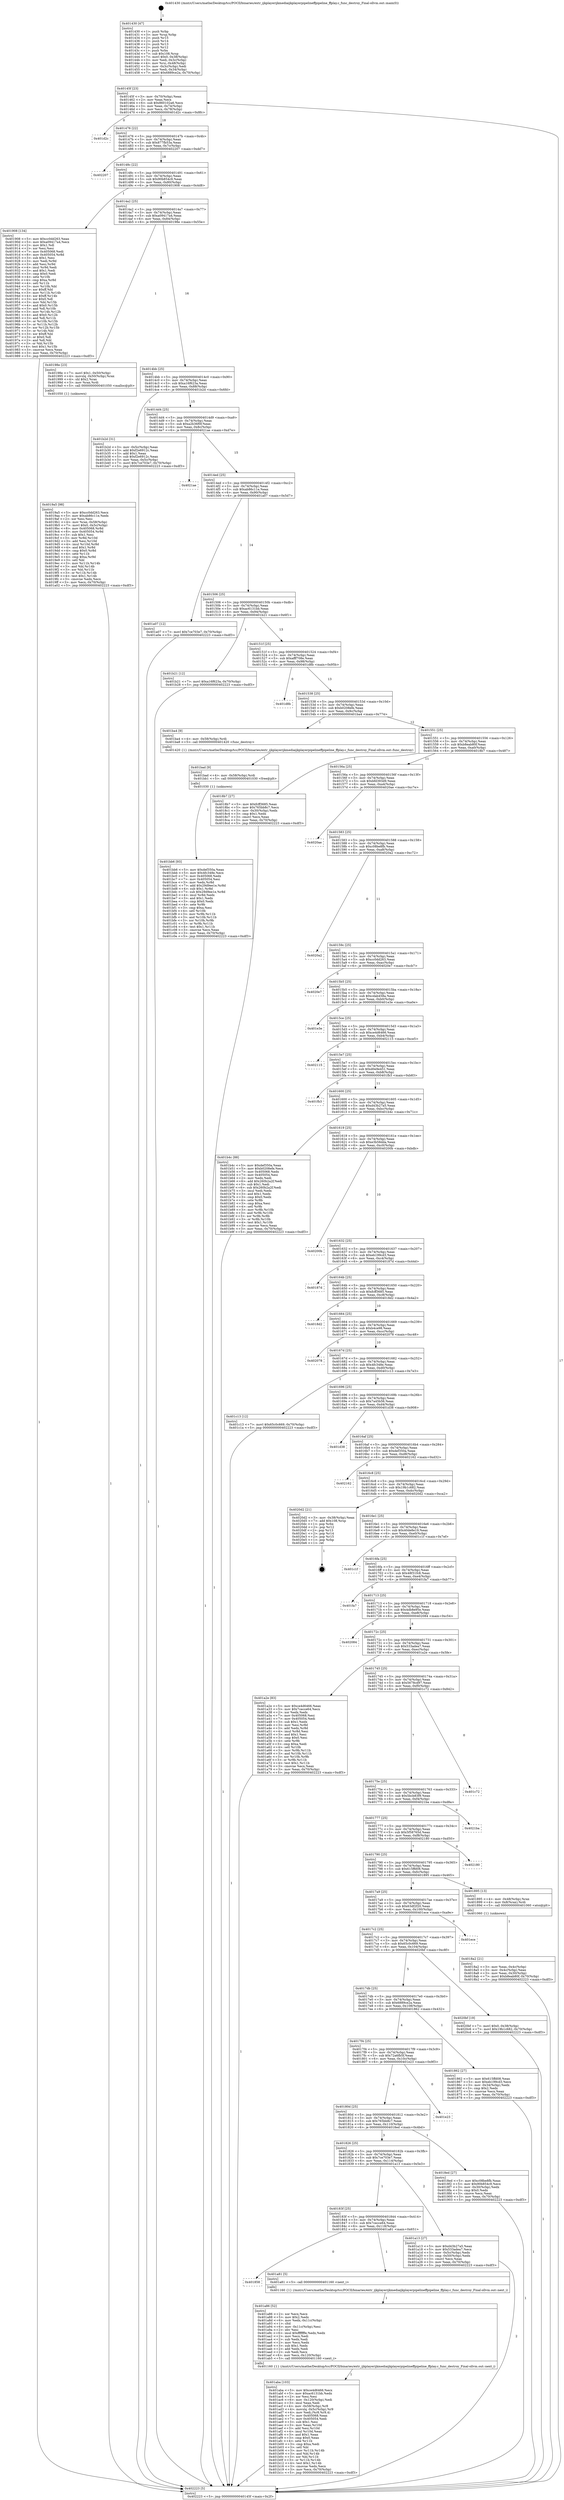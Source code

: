 digraph "0x401430" {
  label = "0x401430 (/mnt/c/Users/mathe/Desktop/tcc/POCII/binaries/extr_ijkplayerijkmediaijkplayerpipelineffpipeline_ffplay.c_func_destroy_Final-ollvm.out::main(0))"
  labelloc = "t"
  node[shape=record]

  Entry [label="",width=0.3,height=0.3,shape=circle,fillcolor=black,style=filled]
  "0x40145f" [label="{
     0x40145f [23]\l
     | [instrs]\l
     &nbsp;&nbsp;0x40145f \<+3\>: mov -0x70(%rbp),%eax\l
     &nbsp;&nbsp;0x401462 \<+2\>: mov %eax,%ecx\l
     &nbsp;&nbsp;0x401464 \<+6\>: sub $0x860102a6,%ecx\l
     &nbsp;&nbsp;0x40146a \<+3\>: mov %eax,-0x74(%rbp)\l
     &nbsp;&nbsp;0x40146d \<+3\>: mov %ecx,-0x78(%rbp)\l
     &nbsp;&nbsp;0x401470 \<+6\>: je 0000000000401d2c \<main+0x8fc\>\l
  }"]
  "0x401d2c" [label="{
     0x401d2c\l
  }", style=dashed]
  "0x401476" [label="{
     0x401476 [22]\l
     | [instrs]\l
     &nbsp;&nbsp;0x401476 \<+5\>: jmp 000000000040147b \<main+0x4b\>\l
     &nbsp;&nbsp;0x40147b \<+3\>: mov -0x74(%rbp),%eax\l
     &nbsp;&nbsp;0x40147e \<+5\>: sub $0x877fb53a,%eax\l
     &nbsp;&nbsp;0x401483 \<+3\>: mov %eax,-0x7c(%rbp)\l
     &nbsp;&nbsp;0x401486 \<+6\>: je 0000000000402207 \<main+0xdd7\>\l
  }"]
  Exit [label="",width=0.3,height=0.3,shape=circle,fillcolor=black,style=filled,peripheries=2]
  "0x402207" [label="{
     0x402207\l
  }", style=dashed]
  "0x40148c" [label="{
     0x40148c [22]\l
     | [instrs]\l
     &nbsp;&nbsp;0x40148c \<+5\>: jmp 0000000000401491 \<main+0x61\>\l
     &nbsp;&nbsp;0x401491 \<+3\>: mov -0x74(%rbp),%eax\l
     &nbsp;&nbsp;0x401494 \<+5\>: sub $0x90b854c9,%eax\l
     &nbsp;&nbsp;0x401499 \<+3\>: mov %eax,-0x80(%rbp)\l
     &nbsp;&nbsp;0x40149c \<+6\>: je 0000000000401908 \<main+0x4d8\>\l
  }"]
  "0x401bb6" [label="{
     0x401bb6 [93]\l
     | [instrs]\l
     &nbsp;&nbsp;0x401bb6 \<+5\>: mov $0xdef350a,%eax\l
     &nbsp;&nbsp;0x401bbb \<+5\>: mov $0x4fc348e,%ecx\l
     &nbsp;&nbsp;0x401bc0 \<+7\>: mov 0x405068,%edx\l
     &nbsp;&nbsp;0x401bc7 \<+7\>: mov 0x405054,%esi\l
     &nbsp;&nbsp;0x401bce \<+3\>: mov %edx,%r8d\l
     &nbsp;&nbsp;0x401bd1 \<+7\>: add $0x29d9ee1e,%r8d\l
     &nbsp;&nbsp;0x401bd8 \<+4\>: sub $0x1,%r8d\l
     &nbsp;&nbsp;0x401bdc \<+7\>: sub $0x29d9ee1e,%r8d\l
     &nbsp;&nbsp;0x401be3 \<+4\>: imul %r8d,%edx\l
     &nbsp;&nbsp;0x401be7 \<+3\>: and $0x1,%edx\l
     &nbsp;&nbsp;0x401bea \<+3\>: cmp $0x0,%edx\l
     &nbsp;&nbsp;0x401bed \<+4\>: sete %r9b\l
     &nbsp;&nbsp;0x401bf1 \<+3\>: cmp $0xa,%esi\l
     &nbsp;&nbsp;0x401bf4 \<+4\>: setl %r10b\l
     &nbsp;&nbsp;0x401bf8 \<+3\>: mov %r9b,%r11b\l
     &nbsp;&nbsp;0x401bfb \<+3\>: and %r10b,%r11b\l
     &nbsp;&nbsp;0x401bfe \<+3\>: xor %r10b,%r9b\l
     &nbsp;&nbsp;0x401c01 \<+3\>: or %r9b,%r11b\l
     &nbsp;&nbsp;0x401c04 \<+4\>: test $0x1,%r11b\l
     &nbsp;&nbsp;0x401c08 \<+3\>: cmovne %ecx,%eax\l
     &nbsp;&nbsp;0x401c0b \<+3\>: mov %eax,-0x70(%rbp)\l
     &nbsp;&nbsp;0x401c0e \<+5\>: jmp 0000000000402223 \<main+0xdf3\>\l
  }"]
  "0x401908" [label="{
     0x401908 [134]\l
     | [instrs]\l
     &nbsp;&nbsp;0x401908 \<+5\>: mov $0xcc0dd263,%eax\l
     &nbsp;&nbsp;0x40190d \<+5\>: mov $0xa09417a4,%ecx\l
     &nbsp;&nbsp;0x401912 \<+2\>: mov $0x1,%dl\l
     &nbsp;&nbsp;0x401914 \<+2\>: xor %esi,%esi\l
     &nbsp;&nbsp;0x401916 \<+7\>: mov 0x405068,%edi\l
     &nbsp;&nbsp;0x40191d \<+8\>: mov 0x405054,%r8d\l
     &nbsp;&nbsp;0x401925 \<+3\>: sub $0x1,%esi\l
     &nbsp;&nbsp;0x401928 \<+3\>: mov %edi,%r9d\l
     &nbsp;&nbsp;0x40192b \<+3\>: add %esi,%r9d\l
     &nbsp;&nbsp;0x40192e \<+4\>: imul %r9d,%edi\l
     &nbsp;&nbsp;0x401932 \<+3\>: and $0x1,%edi\l
     &nbsp;&nbsp;0x401935 \<+3\>: cmp $0x0,%edi\l
     &nbsp;&nbsp;0x401938 \<+4\>: sete %r10b\l
     &nbsp;&nbsp;0x40193c \<+4\>: cmp $0xa,%r8d\l
     &nbsp;&nbsp;0x401940 \<+4\>: setl %r11b\l
     &nbsp;&nbsp;0x401944 \<+3\>: mov %r10b,%bl\l
     &nbsp;&nbsp;0x401947 \<+3\>: xor $0xff,%bl\l
     &nbsp;&nbsp;0x40194a \<+3\>: mov %r11b,%r14b\l
     &nbsp;&nbsp;0x40194d \<+4\>: xor $0xff,%r14b\l
     &nbsp;&nbsp;0x401951 \<+3\>: xor $0x0,%dl\l
     &nbsp;&nbsp;0x401954 \<+3\>: mov %bl,%r15b\l
     &nbsp;&nbsp;0x401957 \<+4\>: and $0x0,%r15b\l
     &nbsp;&nbsp;0x40195b \<+3\>: and %dl,%r10b\l
     &nbsp;&nbsp;0x40195e \<+3\>: mov %r14b,%r12b\l
     &nbsp;&nbsp;0x401961 \<+4\>: and $0x0,%r12b\l
     &nbsp;&nbsp;0x401965 \<+3\>: and %dl,%r11b\l
     &nbsp;&nbsp;0x401968 \<+3\>: or %r10b,%r15b\l
     &nbsp;&nbsp;0x40196b \<+3\>: or %r11b,%r12b\l
     &nbsp;&nbsp;0x40196e \<+3\>: xor %r12b,%r15b\l
     &nbsp;&nbsp;0x401971 \<+3\>: or %r14b,%bl\l
     &nbsp;&nbsp;0x401974 \<+3\>: xor $0xff,%bl\l
     &nbsp;&nbsp;0x401977 \<+3\>: or $0x0,%dl\l
     &nbsp;&nbsp;0x40197a \<+2\>: and %dl,%bl\l
     &nbsp;&nbsp;0x40197c \<+3\>: or %bl,%r15b\l
     &nbsp;&nbsp;0x40197f \<+4\>: test $0x1,%r15b\l
     &nbsp;&nbsp;0x401983 \<+3\>: cmovne %ecx,%eax\l
     &nbsp;&nbsp;0x401986 \<+3\>: mov %eax,-0x70(%rbp)\l
     &nbsp;&nbsp;0x401989 \<+5\>: jmp 0000000000402223 \<main+0xdf3\>\l
  }"]
  "0x4014a2" [label="{
     0x4014a2 [25]\l
     | [instrs]\l
     &nbsp;&nbsp;0x4014a2 \<+5\>: jmp 00000000004014a7 \<main+0x77\>\l
     &nbsp;&nbsp;0x4014a7 \<+3\>: mov -0x74(%rbp),%eax\l
     &nbsp;&nbsp;0x4014aa \<+5\>: sub $0xa09417a4,%eax\l
     &nbsp;&nbsp;0x4014af \<+6\>: mov %eax,-0x84(%rbp)\l
     &nbsp;&nbsp;0x4014b5 \<+6\>: je 000000000040198e \<main+0x55e\>\l
  }"]
  "0x401bad" [label="{
     0x401bad [9]\l
     | [instrs]\l
     &nbsp;&nbsp;0x401bad \<+4\>: mov -0x58(%rbp),%rdi\l
     &nbsp;&nbsp;0x401bb1 \<+5\>: call 0000000000401030 \<free@plt\>\l
     | [calls]\l
     &nbsp;&nbsp;0x401030 \{1\} (unknown)\l
  }"]
  "0x40198e" [label="{
     0x40198e [23]\l
     | [instrs]\l
     &nbsp;&nbsp;0x40198e \<+7\>: movl $0x1,-0x50(%rbp)\l
     &nbsp;&nbsp;0x401995 \<+4\>: movslq -0x50(%rbp),%rax\l
     &nbsp;&nbsp;0x401999 \<+4\>: shl $0x2,%rax\l
     &nbsp;&nbsp;0x40199d \<+3\>: mov %rax,%rdi\l
     &nbsp;&nbsp;0x4019a0 \<+5\>: call 0000000000401050 \<malloc@plt\>\l
     | [calls]\l
     &nbsp;&nbsp;0x401050 \{1\} (unknown)\l
  }"]
  "0x4014bb" [label="{
     0x4014bb [25]\l
     | [instrs]\l
     &nbsp;&nbsp;0x4014bb \<+5\>: jmp 00000000004014c0 \<main+0x90\>\l
     &nbsp;&nbsp;0x4014c0 \<+3\>: mov -0x74(%rbp),%eax\l
     &nbsp;&nbsp;0x4014c3 \<+5\>: sub $0xa16f623a,%eax\l
     &nbsp;&nbsp;0x4014c8 \<+6\>: mov %eax,-0x88(%rbp)\l
     &nbsp;&nbsp;0x4014ce \<+6\>: je 0000000000401b2d \<main+0x6fd\>\l
  }"]
  "0x401aba" [label="{
     0x401aba [103]\l
     | [instrs]\l
     &nbsp;&nbsp;0x401aba \<+5\>: mov $0xce4d6466,%ecx\l
     &nbsp;&nbsp;0x401abf \<+5\>: mov $0xac6131bb,%edx\l
     &nbsp;&nbsp;0x401ac4 \<+2\>: xor %esi,%esi\l
     &nbsp;&nbsp;0x401ac6 \<+6\>: mov -0x120(%rbp),%edi\l
     &nbsp;&nbsp;0x401acc \<+3\>: imul %eax,%edi\l
     &nbsp;&nbsp;0x401acf \<+4\>: mov -0x58(%rbp),%r8\l
     &nbsp;&nbsp;0x401ad3 \<+4\>: movslq -0x5c(%rbp),%r9\l
     &nbsp;&nbsp;0x401ad7 \<+4\>: mov %edi,(%r8,%r9,4)\l
     &nbsp;&nbsp;0x401adb \<+7\>: mov 0x405068,%eax\l
     &nbsp;&nbsp;0x401ae2 \<+7\>: mov 0x405054,%edi\l
     &nbsp;&nbsp;0x401ae9 \<+3\>: sub $0x1,%esi\l
     &nbsp;&nbsp;0x401aec \<+3\>: mov %eax,%r10d\l
     &nbsp;&nbsp;0x401aef \<+3\>: add %esi,%r10d\l
     &nbsp;&nbsp;0x401af2 \<+4\>: imul %r10d,%eax\l
     &nbsp;&nbsp;0x401af6 \<+3\>: and $0x1,%eax\l
     &nbsp;&nbsp;0x401af9 \<+3\>: cmp $0x0,%eax\l
     &nbsp;&nbsp;0x401afc \<+4\>: sete %r11b\l
     &nbsp;&nbsp;0x401b00 \<+3\>: cmp $0xa,%edi\l
     &nbsp;&nbsp;0x401b03 \<+3\>: setl %bl\l
     &nbsp;&nbsp;0x401b06 \<+3\>: mov %r11b,%r14b\l
     &nbsp;&nbsp;0x401b09 \<+3\>: and %bl,%r14b\l
     &nbsp;&nbsp;0x401b0c \<+3\>: xor %bl,%r11b\l
     &nbsp;&nbsp;0x401b0f \<+3\>: or %r11b,%r14b\l
     &nbsp;&nbsp;0x401b12 \<+4\>: test $0x1,%r14b\l
     &nbsp;&nbsp;0x401b16 \<+3\>: cmovne %edx,%ecx\l
     &nbsp;&nbsp;0x401b19 \<+3\>: mov %ecx,-0x70(%rbp)\l
     &nbsp;&nbsp;0x401b1c \<+5\>: jmp 0000000000402223 \<main+0xdf3\>\l
  }"]
  "0x401b2d" [label="{
     0x401b2d [31]\l
     | [instrs]\l
     &nbsp;&nbsp;0x401b2d \<+3\>: mov -0x5c(%rbp),%eax\l
     &nbsp;&nbsp;0x401b30 \<+5\>: add $0xf2e6912c,%eax\l
     &nbsp;&nbsp;0x401b35 \<+3\>: add $0x1,%eax\l
     &nbsp;&nbsp;0x401b38 \<+5\>: sub $0xf2e6912c,%eax\l
     &nbsp;&nbsp;0x401b3d \<+3\>: mov %eax,-0x5c(%rbp)\l
     &nbsp;&nbsp;0x401b40 \<+7\>: movl $0x7ce703e7,-0x70(%rbp)\l
     &nbsp;&nbsp;0x401b47 \<+5\>: jmp 0000000000402223 \<main+0xdf3\>\l
  }"]
  "0x4014d4" [label="{
     0x4014d4 [25]\l
     | [instrs]\l
     &nbsp;&nbsp;0x4014d4 \<+5\>: jmp 00000000004014d9 \<main+0xa9\>\l
     &nbsp;&nbsp;0x4014d9 \<+3\>: mov -0x74(%rbp),%eax\l
     &nbsp;&nbsp;0x4014dc \<+5\>: sub $0xa2b36f0f,%eax\l
     &nbsp;&nbsp;0x4014e1 \<+6\>: mov %eax,-0x8c(%rbp)\l
     &nbsp;&nbsp;0x4014e7 \<+6\>: je 00000000004021ae \<main+0xd7e\>\l
  }"]
  "0x401a86" [label="{
     0x401a86 [52]\l
     | [instrs]\l
     &nbsp;&nbsp;0x401a86 \<+2\>: xor %ecx,%ecx\l
     &nbsp;&nbsp;0x401a88 \<+5\>: mov $0x2,%edx\l
     &nbsp;&nbsp;0x401a8d \<+6\>: mov %edx,-0x11c(%rbp)\l
     &nbsp;&nbsp;0x401a93 \<+1\>: cltd\l
     &nbsp;&nbsp;0x401a94 \<+6\>: mov -0x11c(%rbp),%esi\l
     &nbsp;&nbsp;0x401a9a \<+2\>: idiv %esi\l
     &nbsp;&nbsp;0x401a9c \<+6\>: imul $0xfffffffe,%edx,%edx\l
     &nbsp;&nbsp;0x401aa2 \<+2\>: mov %ecx,%edi\l
     &nbsp;&nbsp;0x401aa4 \<+2\>: sub %edx,%edi\l
     &nbsp;&nbsp;0x401aa6 \<+2\>: mov %ecx,%edx\l
     &nbsp;&nbsp;0x401aa8 \<+3\>: sub $0x1,%edx\l
     &nbsp;&nbsp;0x401aab \<+2\>: add %edx,%edi\l
     &nbsp;&nbsp;0x401aad \<+2\>: sub %edi,%ecx\l
     &nbsp;&nbsp;0x401aaf \<+6\>: mov %ecx,-0x120(%rbp)\l
     &nbsp;&nbsp;0x401ab5 \<+5\>: call 0000000000401160 \<next_i\>\l
     | [calls]\l
     &nbsp;&nbsp;0x401160 \{1\} (/mnt/c/Users/mathe/Desktop/tcc/POCII/binaries/extr_ijkplayerijkmediaijkplayerpipelineffpipeline_ffplay.c_func_destroy_Final-ollvm.out::next_i)\l
  }"]
  "0x4021ae" [label="{
     0x4021ae\l
  }", style=dashed]
  "0x4014ed" [label="{
     0x4014ed [25]\l
     | [instrs]\l
     &nbsp;&nbsp;0x4014ed \<+5\>: jmp 00000000004014f2 \<main+0xc2\>\l
     &nbsp;&nbsp;0x4014f2 \<+3\>: mov -0x74(%rbp),%eax\l
     &nbsp;&nbsp;0x4014f5 \<+5\>: sub $0xab86c11e,%eax\l
     &nbsp;&nbsp;0x4014fa \<+6\>: mov %eax,-0x90(%rbp)\l
     &nbsp;&nbsp;0x401500 \<+6\>: je 0000000000401a07 \<main+0x5d7\>\l
  }"]
  "0x401858" [label="{
     0x401858\l
  }", style=dashed]
  "0x401a07" [label="{
     0x401a07 [12]\l
     | [instrs]\l
     &nbsp;&nbsp;0x401a07 \<+7\>: movl $0x7ce703e7,-0x70(%rbp)\l
     &nbsp;&nbsp;0x401a0e \<+5\>: jmp 0000000000402223 \<main+0xdf3\>\l
  }"]
  "0x401506" [label="{
     0x401506 [25]\l
     | [instrs]\l
     &nbsp;&nbsp;0x401506 \<+5\>: jmp 000000000040150b \<main+0xdb\>\l
     &nbsp;&nbsp;0x40150b \<+3\>: mov -0x74(%rbp),%eax\l
     &nbsp;&nbsp;0x40150e \<+5\>: sub $0xac6131bb,%eax\l
     &nbsp;&nbsp;0x401513 \<+6\>: mov %eax,-0x94(%rbp)\l
     &nbsp;&nbsp;0x401519 \<+6\>: je 0000000000401b21 \<main+0x6f1\>\l
  }"]
  "0x401a81" [label="{
     0x401a81 [5]\l
     | [instrs]\l
     &nbsp;&nbsp;0x401a81 \<+5\>: call 0000000000401160 \<next_i\>\l
     | [calls]\l
     &nbsp;&nbsp;0x401160 \{1\} (/mnt/c/Users/mathe/Desktop/tcc/POCII/binaries/extr_ijkplayerijkmediaijkplayerpipelineffpipeline_ffplay.c_func_destroy_Final-ollvm.out::next_i)\l
  }"]
  "0x401b21" [label="{
     0x401b21 [12]\l
     | [instrs]\l
     &nbsp;&nbsp;0x401b21 \<+7\>: movl $0xa16f623a,-0x70(%rbp)\l
     &nbsp;&nbsp;0x401b28 \<+5\>: jmp 0000000000402223 \<main+0xdf3\>\l
  }"]
  "0x40151f" [label="{
     0x40151f [25]\l
     | [instrs]\l
     &nbsp;&nbsp;0x40151f \<+5\>: jmp 0000000000401524 \<main+0xf4\>\l
     &nbsp;&nbsp;0x401524 \<+3\>: mov -0x74(%rbp),%eax\l
     &nbsp;&nbsp;0x401527 \<+5\>: sub $0xafff708e,%eax\l
     &nbsp;&nbsp;0x40152c \<+6\>: mov %eax,-0x98(%rbp)\l
     &nbsp;&nbsp;0x401532 \<+6\>: je 0000000000401d8b \<main+0x95b\>\l
  }"]
  "0x40183f" [label="{
     0x40183f [25]\l
     | [instrs]\l
     &nbsp;&nbsp;0x40183f \<+5\>: jmp 0000000000401844 \<main+0x414\>\l
     &nbsp;&nbsp;0x401844 \<+3\>: mov -0x74(%rbp),%eax\l
     &nbsp;&nbsp;0x401847 \<+5\>: sub $0x7cecce64,%eax\l
     &nbsp;&nbsp;0x40184c \<+6\>: mov %eax,-0x118(%rbp)\l
     &nbsp;&nbsp;0x401852 \<+6\>: je 0000000000401a81 \<main+0x651\>\l
  }"]
  "0x401d8b" [label="{
     0x401d8b\l
  }", style=dashed]
  "0x401538" [label="{
     0x401538 [25]\l
     | [instrs]\l
     &nbsp;&nbsp;0x401538 \<+5\>: jmp 000000000040153d \<main+0x10d\>\l
     &nbsp;&nbsp;0x40153d \<+3\>: mov -0x74(%rbp),%eax\l
     &nbsp;&nbsp;0x401540 \<+5\>: sub $0xb0208efe,%eax\l
     &nbsp;&nbsp;0x401545 \<+6\>: mov %eax,-0x9c(%rbp)\l
     &nbsp;&nbsp;0x40154b \<+6\>: je 0000000000401ba4 \<main+0x774\>\l
  }"]
  "0x401a13" [label="{
     0x401a13 [27]\l
     | [instrs]\l
     &nbsp;&nbsp;0x401a13 \<+5\>: mov $0xd43b27a5,%eax\l
     &nbsp;&nbsp;0x401a18 \<+5\>: mov $0x533adea7,%ecx\l
     &nbsp;&nbsp;0x401a1d \<+3\>: mov -0x5c(%rbp),%edx\l
     &nbsp;&nbsp;0x401a20 \<+3\>: cmp -0x50(%rbp),%edx\l
     &nbsp;&nbsp;0x401a23 \<+3\>: cmovl %ecx,%eax\l
     &nbsp;&nbsp;0x401a26 \<+3\>: mov %eax,-0x70(%rbp)\l
     &nbsp;&nbsp;0x401a29 \<+5\>: jmp 0000000000402223 \<main+0xdf3\>\l
  }"]
  "0x401ba4" [label="{
     0x401ba4 [9]\l
     | [instrs]\l
     &nbsp;&nbsp;0x401ba4 \<+4\>: mov -0x58(%rbp),%rdi\l
     &nbsp;&nbsp;0x401ba8 \<+5\>: call 0000000000401420 \<func_destroy\>\l
     | [calls]\l
     &nbsp;&nbsp;0x401420 \{1\} (/mnt/c/Users/mathe/Desktop/tcc/POCII/binaries/extr_ijkplayerijkmediaijkplayerpipelineffpipeline_ffplay.c_func_destroy_Final-ollvm.out::func_destroy)\l
  }"]
  "0x401551" [label="{
     0x401551 [25]\l
     | [instrs]\l
     &nbsp;&nbsp;0x401551 \<+5\>: jmp 0000000000401556 \<main+0x126\>\l
     &nbsp;&nbsp;0x401556 \<+3\>: mov -0x74(%rbp),%eax\l
     &nbsp;&nbsp;0x401559 \<+5\>: sub $0xb8eab80f,%eax\l
     &nbsp;&nbsp;0x40155e \<+6\>: mov %eax,-0xa0(%rbp)\l
     &nbsp;&nbsp;0x401564 \<+6\>: je 00000000004018b7 \<main+0x487\>\l
  }"]
  "0x4019a5" [label="{
     0x4019a5 [98]\l
     | [instrs]\l
     &nbsp;&nbsp;0x4019a5 \<+5\>: mov $0xcc0dd263,%ecx\l
     &nbsp;&nbsp;0x4019aa \<+5\>: mov $0xab86c11e,%edx\l
     &nbsp;&nbsp;0x4019af \<+2\>: xor %esi,%esi\l
     &nbsp;&nbsp;0x4019b1 \<+4\>: mov %rax,-0x58(%rbp)\l
     &nbsp;&nbsp;0x4019b5 \<+7\>: movl $0x0,-0x5c(%rbp)\l
     &nbsp;&nbsp;0x4019bc \<+8\>: mov 0x405068,%r8d\l
     &nbsp;&nbsp;0x4019c4 \<+8\>: mov 0x405054,%r9d\l
     &nbsp;&nbsp;0x4019cc \<+3\>: sub $0x1,%esi\l
     &nbsp;&nbsp;0x4019cf \<+3\>: mov %r8d,%r10d\l
     &nbsp;&nbsp;0x4019d2 \<+3\>: add %esi,%r10d\l
     &nbsp;&nbsp;0x4019d5 \<+4\>: imul %r10d,%r8d\l
     &nbsp;&nbsp;0x4019d9 \<+4\>: and $0x1,%r8d\l
     &nbsp;&nbsp;0x4019dd \<+4\>: cmp $0x0,%r8d\l
     &nbsp;&nbsp;0x4019e1 \<+4\>: sete %r11b\l
     &nbsp;&nbsp;0x4019e5 \<+4\>: cmp $0xa,%r9d\l
     &nbsp;&nbsp;0x4019e9 \<+3\>: setl %bl\l
     &nbsp;&nbsp;0x4019ec \<+3\>: mov %r11b,%r14b\l
     &nbsp;&nbsp;0x4019ef \<+3\>: and %bl,%r14b\l
     &nbsp;&nbsp;0x4019f2 \<+3\>: xor %bl,%r11b\l
     &nbsp;&nbsp;0x4019f5 \<+3\>: or %r11b,%r14b\l
     &nbsp;&nbsp;0x4019f8 \<+4\>: test $0x1,%r14b\l
     &nbsp;&nbsp;0x4019fc \<+3\>: cmovne %edx,%ecx\l
     &nbsp;&nbsp;0x4019ff \<+3\>: mov %ecx,-0x70(%rbp)\l
     &nbsp;&nbsp;0x401a02 \<+5\>: jmp 0000000000402223 \<main+0xdf3\>\l
  }"]
  "0x4018b7" [label="{
     0x4018b7 [27]\l
     | [instrs]\l
     &nbsp;&nbsp;0x4018b7 \<+5\>: mov $0xfcff3685,%eax\l
     &nbsp;&nbsp;0x4018bc \<+5\>: mov $0x765bb8c7,%ecx\l
     &nbsp;&nbsp;0x4018c1 \<+3\>: mov -0x30(%rbp),%edx\l
     &nbsp;&nbsp;0x4018c4 \<+3\>: cmp $0x1,%edx\l
     &nbsp;&nbsp;0x4018c7 \<+3\>: cmovl %ecx,%eax\l
     &nbsp;&nbsp;0x4018ca \<+3\>: mov %eax,-0x70(%rbp)\l
     &nbsp;&nbsp;0x4018cd \<+5\>: jmp 0000000000402223 \<main+0xdf3\>\l
  }"]
  "0x40156a" [label="{
     0x40156a [25]\l
     | [instrs]\l
     &nbsp;&nbsp;0x40156a \<+5\>: jmp 000000000040156f \<main+0x13f\>\l
     &nbsp;&nbsp;0x40156f \<+3\>: mov -0x74(%rbp),%eax\l
     &nbsp;&nbsp;0x401572 \<+5\>: sub $0xbfd393d9,%eax\l
     &nbsp;&nbsp;0x401577 \<+6\>: mov %eax,-0xa4(%rbp)\l
     &nbsp;&nbsp;0x40157d \<+6\>: je 00000000004020ae \<main+0xc7e\>\l
  }"]
  "0x401826" [label="{
     0x401826 [25]\l
     | [instrs]\l
     &nbsp;&nbsp;0x401826 \<+5\>: jmp 000000000040182b \<main+0x3fb\>\l
     &nbsp;&nbsp;0x40182b \<+3\>: mov -0x74(%rbp),%eax\l
     &nbsp;&nbsp;0x40182e \<+5\>: sub $0x7ce703e7,%eax\l
     &nbsp;&nbsp;0x401833 \<+6\>: mov %eax,-0x114(%rbp)\l
     &nbsp;&nbsp;0x401839 \<+6\>: je 0000000000401a13 \<main+0x5e3\>\l
  }"]
  "0x4020ae" [label="{
     0x4020ae\l
  }", style=dashed]
  "0x401583" [label="{
     0x401583 [25]\l
     | [instrs]\l
     &nbsp;&nbsp;0x401583 \<+5\>: jmp 0000000000401588 \<main+0x158\>\l
     &nbsp;&nbsp;0x401588 \<+3\>: mov -0x74(%rbp),%eax\l
     &nbsp;&nbsp;0x40158b \<+5\>: sub $0xc08be8fb,%eax\l
     &nbsp;&nbsp;0x401590 \<+6\>: mov %eax,-0xa8(%rbp)\l
     &nbsp;&nbsp;0x401596 \<+6\>: je 00000000004020a2 \<main+0xc72\>\l
  }"]
  "0x4018ed" [label="{
     0x4018ed [27]\l
     | [instrs]\l
     &nbsp;&nbsp;0x4018ed \<+5\>: mov $0xc08be8fb,%eax\l
     &nbsp;&nbsp;0x4018f2 \<+5\>: mov $0x90b854c9,%ecx\l
     &nbsp;&nbsp;0x4018f7 \<+3\>: mov -0x30(%rbp),%edx\l
     &nbsp;&nbsp;0x4018fa \<+3\>: cmp $0x0,%edx\l
     &nbsp;&nbsp;0x4018fd \<+3\>: cmove %ecx,%eax\l
     &nbsp;&nbsp;0x401900 \<+3\>: mov %eax,-0x70(%rbp)\l
     &nbsp;&nbsp;0x401903 \<+5\>: jmp 0000000000402223 \<main+0xdf3\>\l
  }"]
  "0x4020a2" [label="{
     0x4020a2\l
  }", style=dashed]
  "0x40159c" [label="{
     0x40159c [25]\l
     | [instrs]\l
     &nbsp;&nbsp;0x40159c \<+5\>: jmp 00000000004015a1 \<main+0x171\>\l
     &nbsp;&nbsp;0x4015a1 \<+3\>: mov -0x74(%rbp),%eax\l
     &nbsp;&nbsp;0x4015a4 \<+5\>: sub $0xcc0dd263,%eax\l
     &nbsp;&nbsp;0x4015a9 \<+6\>: mov %eax,-0xac(%rbp)\l
     &nbsp;&nbsp;0x4015af \<+6\>: je 00000000004020e7 \<main+0xcb7\>\l
  }"]
  "0x40180d" [label="{
     0x40180d [25]\l
     | [instrs]\l
     &nbsp;&nbsp;0x40180d \<+5\>: jmp 0000000000401812 \<main+0x3e2\>\l
     &nbsp;&nbsp;0x401812 \<+3\>: mov -0x74(%rbp),%eax\l
     &nbsp;&nbsp;0x401815 \<+5\>: sub $0x765bb8c7,%eax\l
     &nbsp;&nbsp;0x40181a \<+6\>: mov %eax,-0x110(%rbp)\l
     &nbsp;&nbsp;0x401820 \<+6\>: je 00000000004018ed \<main+0x4bd\>\l
  }"]
  "0x4020e7" [label="{
     0x4020e7\l
  }", style=dashed]
  "0x4015b5" [label="{
     0x4015b5 [25]\l
     | [instrs]\l
     &nbsp;&nbsp;0x4015b5 \<+5\>: jmp 00000000004015ba \<main+0x18a\>\l
     &nbsp;&nbsp;0x4015ba \<+3\>: mov -0x74(%rbp),%eax\l
     &nbsp;&nbsp;0x4015bd \<+5\>: sub $0xcdab458a,%eax\l
     &nbsp;&nbsp;0x4015c2 \<+6\>: mov %eax,-0xb0(%rbp)\l
     &nbsp;&nbsp;0x4015c8 \<+6\>: je 0000000000401e3e \<main+0xa0e\>\l
  }"]
  "0x401e23" [label="{
     0x401e23\l
  }", style=dashed]
  "0x401e3e" [label="{
     0x401e3e\l
  }", style=dashed]
  "0x4015ce" [label="{
     0x4015ce [25]\l
     | [instrs]\l
     &nbsp;&nbsp;0x4015ce \<+5\>: jmp 00000000004015d3 \<main+0x1a3\>\l
     &nbsp;&nbsp;0x4015d3 \<+3\>: mov -0x74(%rbp),%eax\l
     &nbsp;&nbsp;0x4015d6 \<+5\>: sub $0xce4d6466,%eax\l
     &nbsp;&nbsp;0x4015db \<+6\>: mov %eax,-0xb4(%rbp)\l
     &nbsp;&nbsp;0x4015e1 \<+6\>: je 0000000000402115 \<main+0xce5\>\l
  }"]
  "0x4018a2" [label="{
     0x4018a2 [21]\l
     | [instrs]\l
     &nbsp;&nbsp;0x4018a2 \<+3\>: mov %eax,-0x4c(%rbp)\l
     &nbsp;&nbsp;0x4018a5 \<+3\>: mov -0x4c(%rbp),%eax\l
     &nbsp;&nbsp;0x4018a8 \<+3\>: mov %eax,-0x30(%rbp)\l
     &nbsp;&nbsp;0x4018ab \<+7\>: movl $0xb8eab80f,-0x70(%rbp)\l
     &nbsp;&nbsp;0x4018b2 \<+5\>: jmp 0000000000402223 \<main+0xdf3\>\l
  }"]
  "0x402115" [label="{
     0x402115\l
  }", style=dashed]
  "0x4015e7" [label="{
     0x4015e7 [25]\l
     | [instrs]\l
     &nbsp;&nbsp;0x4015e7 \<+5\>: jmp 00000000004015ec \<main+0x1bc\>\l
     &nbsp;&nbsp;0x4015ec \<+3\>: mov -0x74(%rbp),%eax\l
     &nbsp;&nbsp;0x4015ef \<+5\>: sub $0xd0e9e451,%eax\l
     &nbsp;&nbsp;0x4015f4 \<+6\>: mov %eax,-0xb8(%rbp)\l
     &nbsp;&nbsp;0x4015fa \<+6\>: je 0000000000401fb3 \<main+0xb83\>\l
  }"]
  "0x401430" [label="{
     0x401430 [47]\l
     | [instrs]\l
     &nbsp;&nbsp;0x401430 \<+1\>: push %rbp\l
     &nbsp;&nbsp;0x401431 \<+3\>: mov %rsp,%rbp\l
     &nbsp;&nbsp;0x401434 \<+2\>: push %r15\l
     &nbsp;&nbsp;0x401436 \<+2\>: push %r14\l
     &nbsp;&nbsp;0x401438 \<+2\>: push %r13\l
     &nbsp;&nbsp;0x40143a \<+2\>: push %r12\l
     &nbsp;&nbsp;0x40143c \<+1\>: push %rbx\l
     &nbsp;&nbsp;0x40143d \<+7\>: sub $0x108,%rsp\l
     &nbsp;&nbsp;0x401444 \<+7\>: movl $0x0,-0x38(%rbp)\l
     &nbsp;&nbsp;0x40144b \<+3\>: mov %edi,-0x3c(%rbp)\l
     &nbsp;&nbsp;0x40144e \<+4\>: mov %rsi,-0x48(%rbp)\l
     &nbsp;&nbsp;0x401452 \<+3\>: mov -0x3c(%rbp),%edi\l
     &nbsp;&nbsp;0x401455 \<+3\>: mov %edi,-0x34(%rbp)\l
     &nbsp;&nbsp;0x401458 \<+7\>: movl $0x6889ce2a,-0x70(%rbp)\l
  }"]
  "0x401fb3" [label="{
     0x401fb3\l
  }", style=dashed]
  "0x401600" [label="{
     0x401600 [25]\l
     | [instrs]\l
     &nbsp;&nbsp;0x401600 \<+5\>: jmp 0000000000401605 \<main+0x1d5\>\l
     &nbsp;&nbsp;0x401605 \<+3\>: mov -0x74(%rbp),%eax\l
     &nbsp;&nbsp;0x401608 \<+5\>: sub $0xd43b27a5,%eax\l
     &nbsp;&nbsp;0x40160d \<+6\>: mov %eax,-0xbc(%rbp)\l
     &nbsp;&nbsp;0x401613 \<+6\>: je 0000000000401b4c \<main+0x71c\>\l
  }"]
  "0x402223" [label="{
     0x402223 [5]\l
     | [instrs]\l
     &nbsp;&nbsp;0x402223 \<+5\>: jmp 000000000040145f \<main+0x2f\>\l
  }"]
  "0x401b4c" [label="{
     0x401b4c [88]\l
     | [instrs]\l
     &nbsp;&nbsp;0x401b4c \<+5\>: mov $0xdef350a,%eax\l
     &nbsp;&nbsp;0x401b51 \<+5\>: mov $0xb0208efe,%ecx\l
     &nbsp;&nbsp;0x401b56 \<+7\>: mov 0x405068,%edx\l
     &nbsp;&nbsp;0x401b5d \<+7\>: mov 0x405054,%esi\l
     &nbsp;&nbsp;0x401b64 \<+2\>: mov %edx,%edi\l
     &nbsp;&nbsp;0x401b66 \<+6\>: add $0x260b2a2f,%edi\l
     &nbsp;&nbsp;0x401b6c \<+3\>: sub $0x1,%edi\l
     &nbsp;&nbsp;0x401b6f \<+6\>: sub $0x260b2a2f,%edi\l
     &nbsp;&nbsp;0x401b75 \<+3\>: imul %edi,%edx\l
     &nbsp;&nbsp;0x401b78 \<+3\>: and $0x1,%edx\l
     &nbsp;&nbsp;0x401b7b \<+3\>: cmp $0x0,%edx\l
     &nbsp;&nbsp;0x401b7e \<+4\>: sete %r8b\l
     &nbsp;&nbsp;0x401b82 \<+3\>: cmp $0xa,%esi\l
     &nbsp;&nbsp;0x401b85 \<+4\>: setl %r9b\l
     &nbsp;&nbsp;0x401b89 \<+3\>: mov %r8b,%r10b\l
     &nbsp;&nbsp;0x401b8c \<+3\>: and %r9b,%r10b\l
     &nbsp;&nbsp;0x401b8f \<+3\>: xor %r9b,%r8b\l
     &nbsp;&nbsp;0x401b92 \<+3\>: or %r8b,%r10b\l
     &nbsp;&nbsp;0x401b95 \<+4\>: test $0x1,%r10b\l
     &nbsp;&nbsp;0x401b99 \<+3\>: cmovne %ecx,%eax\l
     &nbsp;&nbsp;0x401b9c \<+3\>: mov %eax,-0x70(%rbp)\l
     &nbsp;&nbsp;0x401b9f \<+5\>: jmp 0000000000402223 \<main+0xdf3\>\l
  }"]
  "0x401619" [label="{
     0x401619 [25]\l
     | [instrs]\l
     &nbsp;&nbsp;0x401619 \<+5\>: jmp 000000000040161e \<main+0x1ee\>\l
     &nbsp;&nbsp;0x40161e \<+3\>: mov -0x74(%rbp),%eax\l
     &nbsp;&nbsp;0x401621 \<+5\>: sub $0xe3b58dda,%eax\l
     &nbsp;&nbsp;0x401626 \<+6\>: mov %eax,-0xc0(%rbp)\l
     &nbsp;&nbsp;0x40162c \<+6\>: je 000000000040200b \<main+0xbdb\>\l
  }"]
  "0x4017f4" [label="{
     0x4017f4 [25]\l
     | [instrs]\l
     &nbsp;&nbsp;0x4017f4 \<+5\>: jmp 00000000004017f9 \<main+0x3c9\>\l
     &nbsp;&nbsp;0x4017f9 \<+3\>: mov -0x74(%rbp),%eax\l
     &nbsp;&nbsp;0x4017fc \<+5\>: sub $0x72a6fb5f,%eax\l
     &nbsp;&nbsp;0x401801 \<+6\>: mov %eax,-0x10c(%rbp)\l
     &nbsp;&nbsp;0x401807 \<+6\>: je 0000000000401e23 \<main+0x9f3\>\l
  }"]
  "0x40200b" [label="{
     0x40200b\l
  }", style=dashed]
  "0x401632" [label="{
     0x401632 [25]\l
     | [instrs]\l
     &nbsp;&nbsp;0x401632 \<+5\>: jmp 0000000000401637 \<main+0x207\>\l
     &nbsp;&nbsp;0x401637 \<+3\>: mov -0x74(%rbp),%eax\l
     &nbsp;&nbsp;0x40163a \<+5\>: sub $0xeb199cd3,%eax\l
     &nbsp;&nbsp;0x40163f \<+6\>: mov %eax,-0xc4(%rbp)\l
     &nbsp;&nbsp;0x401645 \<+6\>: je 000000000040187d \<main+0x44d\>\l
  }"]
  "0x401862" [label="{
     0x401862 [27]\l
     | [instrs]\l
     &nbsp;&nbsp;0x401862 \<+5\>: mov $0x615ffd08,%eax\l
     &nbsp;&nbsp;0x401867 \<+5\>: mov $0xeb199cd3,%ecx\l
     &nbsp;&nbsp;0x40186c \<+3\>: mov -0x34(%rbp),%edx\l
     &nbsp;&nbsp;0x40186f \<+3\>: cmp $0x2,%edx\l
     &nbsp;&nbsp;0x401872 \<+3\>: cmovne %ecx,%eax\l
     &nbsp;&nbsp;0x401875 \<+3\>: mov %eax,-0x70(%rbp)\l
     &nbsp;&nbsp;0x401878 \<+5\>: jmp 0000000000402223 \<main+0xdf3\>\l
  }"]
  "0x40187d" [label="{
     0x40187d\l
  }", style=dashed]
  "0x40164b" [label="{
     0x40164b [25]\l
     | [instrs]\l
     &nbsp;&nbsp;0x40164b \<+5\>: jmp 0000000000401650 \<main+0x220\>\l
     &nbsp;&nbsp;0x401650 \<+3\>: mov -0x74(%rbp),%eax\l
     &nbsp;&nbsp;0x401653 \<+5\>: sub $0xfcff3685,%eax\l
     &nbsp;&nbsp;0x401658 \<+6\>: mov %eax,-0xc8(%rbp)\l
     &nbsp;&nbsp;0x40165e \<+6\>: je 00000000004018d2 \<main+0x4a2\>\l
  }"]
  "0x4017db" [label="{
     0x4017db [25]\l
     | [instrs]\l
     &nbsp;&nbsp;0x4017db \<+5\>: jmp 00000000004017e0 \<main+0x3b0\>\l
     &nbsp;&nbsp;0x4017e0 \<+3\>: mov -0x74(%rbp),%eax\l
     &nbsp;&nbsp;0x4017e3 \<+5\>: sub $0x6889ce2a,%eax\l
     &nbsp;&nbsp;0x4017e8 \<+6\>: mov %eax,-0x108(%rbp)\l
     &nbsp;&nbsp;0x4017ee \<+6\>: je 0000000000401862 \<main+0x432\>\l
  }"]
  "0x4018d2" [label="{
     0x4018d2\l
  }", style=dashed]
  "0x401664" [label="{
     0x401664 [25]\l
     | [instrs]\l
     &nbsp;&nbsp;0x401664 \<+5\>: jmp 0000000000401669 \<main+0x239\>\l
     &nbsp;&nbsp;0x401669 \<+3\>: mov -0x74(%rbp),%eax\l
     &nbsp;&nbsp;0x40166c \<+5\>: sub $0xb4ce98,%eax\l
     &nbsp;&nbsp;0x401671 \<+6\>: mov %eax,-0xcc(%rbp)\l
     &nbsp;&nbsp;0x401677 \<+6\>: je 0000000000402078 \<main+0xc48\>\l
  }"]
  "0x4020bf" [label="{
     0x4020bf [19]\l
     | [instrs]\l
     &nbsp;&nbsp;0x4020bf \<+7\>: movl $0x0,-0x38(%rbp)\l
     &nbsp;&nbsp;0x4020c6 \<+7\>: movl $0x19b1c682,-0x70(%rbp)\l
     &nbsp;&nbsp;0x4020cd \<+5\>: jmp 0000000000402223 \<main+0xdf3\>\l
  }"]
  "0x402078" [label="{
     0x402078\l
  }", style=dashed]
  "0x40167d" [label="{
     0x40167d [25]\l
     | [instrs]\l
     &nbsp;&nbsp;0x40167d \<+5\>: jmp 0000000000401682 \<main+0x252\>\l
     &nbsp;&nbsp;0x401682 \<+3\>: mov -0x74(%rbp),%eax\l
     &nbsp;&nbsp;0x401685 \<+5\>: sub $0x4fc348e,%eax\l
     &nbsp;&nbsp;0x40168a \<+6\>: mov %eax,-0xd0(%rbp)\l
     &nbsp;&nbsp;0x401690 \<+6\>: je 0000000000401c13 \<main+0x7e3\>\l
  }"]
  "0x4017c2" [label="{
     0x4017c2 [25]\l
     | [instrs]\l
     &nbsp;&nbsp;0x4017c2 \<+5\>: jmp 00000000004017c7 \<main+0x397\>\l
     &nbsp;&nbsp;0x4017c7 \<+3\>: mov -0x74(%rbp),%eax\l
     &nbsp;&nbsp;0x4017ca \<+5\>: sub $0x65c0c669,%eax\l
     &nbsp;&nbsp;0x4017cf \<+6\>: mov %eax,-0x104(%rbp)\l
     &nbsp;&nbsp;0x4017d5 \<+6\>: je 00000000004020bf \<main+0xc8f\>\l
  }"]
  "0x401c13" [label="{
     0x401c13 [12]\l
     | [instrs]\l
     &nbsp;&nbsp;0x401c13 \<+7\>: movl $0x65c0c669,-0x70(%rbp)\l
     &nbsp;&nbsp;0x401c1a \<+5\>: jmp 0000000000402223 \<main+0xdf3\>\l
  }"]
  "0x401696" [label="{
     0x401696 [25]\l
     | [instrs]\l
     &nbsp;&nbsp;0x401696 \<+5\>: jmp 000000000040169b \<main+0x26b\>\l
     &nbsp;&nbsp;0x40169b \<+3\>: mov -0x74(%rbp),%eax\l
     &nbsp;&nbsp;0x40169e \<+5\>: sub $0x7a45b56,%eax\l
     &nbsp;&nbsp;0x4016a3 \<+6\>: mov %eax,-0xd4(%rbp)\l
     &nbsp;&nbsp;0x4016a9 \<+6\>: je 0000000000401d38 \<main+0x908\>\l
  }"]
  "0x401ece" [label="{
     0x401ece\l
  }", style=dashed]
  "0x401d38" [label="{
     0x401d38\l
  }", style=dashed]
  "0x4016af" [label="{
     0x4016af [25]\l
     | [instrs]\l
     &nbsp;&nbsp;0x4016af \<+5\>: jmp 00000000004016b4 \<main+0x284\>\l
     &nbsp;&nbsp;0x4016b4 \<+3\>: mov -0x74(%rbp),%eax\l
     &nbsp;&nbsp;0x4016b7 \<+5\>: sub $0xdef350a,%eax\l
     &nbsp;&nbsp;0x4016bc \<+6\>: mov %eax,-0xd8(%rbp)\l
     &nbsp;&nbsp;0x4016c2 \<+6\>: je 0000000000402162 \<main+0xd32\>\l
  }"]
  "0x4017a9" [label="{
     0x4017a9 [25]\l
     | [instrs]\l
     &nbsp;&nbsp;0x4017a9 \<+5\>: jmp 00000000004017ae \<main+0x37e\>\l
     &nbsp;&nbsp;0x4017ae \<+3\>: mov -0x74(%rbp),%eax\l
     &nbsp;&nbsp;0x4017b1 \<+5\>: sub $0x63df2f20,%eax\l
     &nbsp;&nbsp;0x4017b6 \<+6\>: mov %eax,-0x100(%rbp)\l
     &nbsp;&nbsp;0x4017bc \<+6\>: je 0000000000401ece \<main+0xa9e\>\l
  }"]
  "0x402162" [label="{
     0x402162\l
  }", style=dashed]
  "0x4016c8" [label="{
     0x4016c8 [25]\l
     | [instrs]\l
     &nbsp;&nbsp;0x4016c8 \<+5\>: jmp 00000000004016cd \<main+0x29d\>\l
     &nbsp;&nbsp;0x4016cd \<+3\>: mov -0x74(%rbp),%eax\l
     &nbsp;&nbsp;0x4016d0 \<+5\>: sub $0x19b1c682,%eax\l
     &nbsp;&nbsp;0x4016d5 \<+6\>: mov %eax,-0xdc(%rbp)\l
     &nbsp;&nbsp;0x4016db \<+6\>: je 00000000004020d2 \<main+0xca2\>\l
  }"]
  "0x401895" [label="{
     0x401895 [13]\l
     | [instrs]\l
     &nbsp;&nbsp;0x401895 \<+4\>: mov -0x48(%rbp),%rax\l
     &nbsp;&nbsp;0x401899 \<+4\>: mov 0x8(%rax),%rdi\l
     &nbsp;&nbsp;0x40189d \<+5\>: call 0000000000401060 \<atoi@plt\>\l
     | [calls]\l
     &nbsp;&nbsp;0x401060 \{1\} (unknown)\l
  }"]
  "0x4020d2" [label="{
     0x4020d2 [21]\l
     | [instrs]\l
     &nbsp;&nbsp;0x4020d2 \<+3\>: mov -0x38(%rbp),%eax\l
     &nbsp;&nbsp;0x4020d5 \<+7\>: add $0x108,%rsp\l
     &nbsp;&nbsp;0x4020dc \<+1\>: pop %rbx\l
     &nbsp;&nbsp;0x4020dd \<+2\>: pop %r12\l
     &nbsp;&nbsp;0x4020df \<+2\>: pop %r13\l
     &nbsp;&nbsp;0x4020e1 \<+2\>: pop %r14\l
     &nbsp;&nbsp;0x4020e3 \<+2\>: pop %r15\l
     &nbsp;&nbsp;0x4020e5 \<+1\>: pop %rbp\l
     &nbsp;&nbsp;0x4020e6 \<+1\>: ret\l
  }"]
  "0x4016e1" [label="{
     0x4016e1 [25]\l
     | [instrs]\l
     &nbsp;&nbsp;0x4016e1 \<+5\>: jmp 00000000004016e6 \<main+0x2b6\>\l
     &nbsp;&nbsp;0x4016e6 \<+3\>: mov -0x74(%rbp),%eax\l
     &nbsp;&nbsp;0x4016e9 \<+5\>: sub $0x40de8e19,%eax\l
     &nbsp;&nbsp;0x4016ee \<+6\>: mov %eax,-0xe0(%rbp)\l
     &nbsp;&nbsp;0x4016f4 \<+6\>: je 0000000000401c1f \<main+0x7ef\>\l
  }"]
  "0x401790" [label="{
     0x401790 [25]\l
     | [instrs]\l
     &nbsp;&nbsp;0x401790 \<+5\>: jmp 0000000000401795 \<main+0x365\>\l
     &nbsp;&nbsp;0x401795 \<+3\>: mov -0x74(%rbp),%eax\l
     &nbsp;&nbsp;0x401798 \<+5\>: sub $0x615ffd08,%eax\l
     &nbsp;&nbsp;0x40179d \<+6\>: mov %eax,-0xfc(%rbp)\l
     &nbsp;&nbsp;0x4017a3 \<+6\>: je 0000000000401895 \<main+0x465\>\l
  }"]
  "0x401c1f" [label="{
     0x401c1f\l
  }", style=dashed]
  "0x4016fa" [label="{
     0x4016fa [25]\l
     | [instrs]\l
     &nbsp;&nbsp;0x4016fa \<+5\>: jmp 00000000004016ff \<main+0x2cf\>\l
     &nbsp;&nbsp;0x4016ff \<+3\>: mov -0x74(%rbp),%eax\l
     &nbsp;&nbsp;0x401702 \<+5\>: sub $0x48f31fc8,%eax\l
     &nbsp;&nbsp;0x401707 \<+6\>: mov %eax,-0xe4(%rbp)\l
     &nbsp;&nbsp;0x40170d \<+6\>: je 0000000000401fa7 \<main+0xb77\>\l
  }"]
  "0x402180" [label="{
     0x402180\l
  }", style=dashed]
  "0x401fa7" [label="{
     0x401fa7\l
  }", style=dashed]
  "0x401713" [label="{
     0x401713 [25]\l
     | [instrs]\l
     &nbsp;&nbsp;0x401713 \<+5\>: jmp 0000000000401718 \<main+0x2e8\>\l
     &nbsp;&nbsp;0x401718 \<+3\>: mov -0x74(%rbp),%eax\l
     &nbsp;&nbsp;0x40171b \<+5\>: sub $0x4db8e95e,%eax\l
     &nbsp;&nbsp;0x401720 \<+6\>: mov %eax,-0xe8(%rbp)\l
     &nbsp;&nbsp;0x401726 \<+6\>: je 0000000000402084 \<main+0xc54\>\l
  }"]
  "0x401777" [label="{
     0x401777 [25]\l
     | [instrs]\l
     &nbsp;&nbsp;0x401777 \<+5\>: jmp 000000000040177c \<main+0x34c\>\l
     &nbsp;&nbsp;0x40177c \<+3\>: mov -0x74(%rbp),%eax\l
     &nbsp;&nbsp;0x40177f \<+5\>: sub $0x5f58765d,%eax\l
     &nbsp;&nbsp;0x401784 \<+6\>: mov %eax,-0xf8(%rbp)\l
     &nbsp;&nbsp;0x40178a \<+6\>: je 0000000000402180 \<main+0xd50\>\l
  }"]
  "0x402084" [label="{
     0x402084\l
  }", style=dashed]
  "0x40172c" [label="{
     0x40172c [25]\l
     | [instrs]\l
     &nbsp;&nbsp;0x40172c \<+5\>: jmp 0000000000401731 \<main+0x301\>\l
     &nbsp;&nbsp;0x401731 \<+3\>: mov -0x74(%rbp),%eax\l
     &nbsp;&nbsp;0x401734 \<+5\>: sub $0x533adea7,%eax\l
     &nbsp;&nbsp;0x401739 \<+6\>: mov %eax,-0xec(%rbp)\l
     &nbsp;&nbsp;0x40173f \<+6\>: je 0000000000401a2e \<main+0x5fe\>\l
  }"]
  "0x4021ba" [label="{
     0x4021ba\l
  }", style=dashed]
  "0x401a2e" [label="{
     0x401a2e [83]\l
     | [instrs]\l
     &nbsp;&nbsp;0x401a2e \<+5\>: mov $0xce4d6466,%eax\l
     &nbsp;&nbsp;0x401a33 \<+5\>: mov $0x7cecce64,%ecx\l
     &nbsp;&nbsp;0x401a38 \<+2\>: xor %edx,%edx\l
     &nbsp;&nbsp;0x401a3a \<+7\>: mov 0x405068,%esi\l
     &nbsp;&nbsp;0x401a41 \<+7\>: mov 0x405054,%edi\l
     &nbsp;&nbsp;0x401a48 \<+3\>: sub $0x1,%edx\l
     &nbsp;&nbsp;0x401a4b \<+3\>: mov %esi,%r8d\l
     &nbsp;&nbsp;0x401a4e \<+3\>: add %edx,%r8d\l
     &nbsp;&nbsp;0x401a51 \<+4\>: imul %r8d,%esi\l
     &nbsp;&nbsp;0x401a55 \<+3\>: and $0x1,%esi\l
     &nbsp;&nbsp;0x401a58 \<+3\>: cmp $0x0,%esi\l
     &nbsp;&nbsp;0x401a5b \<+4\>: sete %r9b\l
     &nbsp;&nbsp;0x401a5f \<+3\>: cmp $0xa,%edi\l
     &nbsp;&nbsp;0x401a62 \<+4\>: setl %r10b\l
     &nbsp;&nbsp;0x401a66 \<+3\>: mov %r9b,%r11b\l
     &nbsp;&nbsp;0x401a69 \<+3\>: and %r10b,%r11b\l
     &nbsp;&nbsp;0x401a6c \<+3\>: xor %r10b,%r9b\l
     &nbsp;&nbsp;0x401a6f \<+3\>: or %r9b,%r11b\l
     &nbsp;&nbsp;0x401a72 \<+4\>: test $0x1,%r11b\l
     &nbsp;&nbsp;0x401a76 \<+3\>: cmovne %ecx,%eax\l
     &nbsp;&nbsp;0x401a79 \<+3\>: mov %eax,-0x70(%rbp)\l
     &nbsp;&nbsp;0x401a7c \<+5\>: jmp 0000000000402223 \<main+0xdf3\>\l
  }"]
  "0x401745" [label="{
     0x401745 [25]\l
     | [instrs]\l
     &nbsp;&nbsp;0x401745 \<+5\>: jmp 000000000040174a \<main+0x31a\>\l
     &nbsp;&nbsp;0x40174a \<+3\>: mov -0x74(%rbp),%eax\l
     &nbsp;&nbsp;0x40174d \<+5\>: sub $0x5678cd97,%eax\l
     &nbsp;&nbsp;0x401752 \<+6\>: mov %eax,-0xf0(%rbp)\l
     &nbsp;&nbsp;0x401758 \<+6\>: je 0000000000401c72 \<main+0x842\>\l
  }"]
  "0x40175e" [label="{
     0x40175e [25]\l
     | [instrs]\l
     &nbsp;&nbsp;0x40175e \<+5\>: jmp 0000000000401763 \<main+0x333\>\l
     &nbsp;&nbsp;0x401763 \<+3\>: mov -0x74(%rbp),%eax\l
     &nbsp;&nbsp;0x401766 \<+5\>: sub $0x5bcb83f9,%eax\l
     &nbsp;&nbsp;0x40176b \<+6\>: mov %eax,-0xf4(%rbp)\l
     &nbsp;&nbsp;0x401771 \<+6\>: je 00000000004021ba \<main+0xd8a\>\l
  }"]
  "0x401c72" [label="{
     0x401c72\l
  }", style=dashed]
  Entry -> "0x401430" [label=" 1"]
  "0x40145f" -> "0x401d2c" [label=" 0"]
  "0x40145f" -> "0x401476" [label=" 18"]
  "0x4020d2" -> Exit [label=" 1"]
  "0x401476" -> "0x402207" [label=" 0"]
  "0x401476" -> "0x40148c" [label=" 18"]
  "0x4020bf" -> "0x402223" [label=" 1"]
  "0x40148c" -> "0x401908" [label=" 1"]
  "0x40148c" -> "0x4014a2" [label=" 17"]
  "0x401c13" -> "0x402223" [label=" 1"]
  "0x4014a2" -> "0x40198e" [label=" 1"]
  "0x4014a2" -> "0x4014bb" [label=" 16"]
  "0x401bb6" -> "0x402223" [label=" 1"]
  "0x4014bb" -> "0x401b2d" [label=" 1"]
  "0x4014bb" -> "0x4014d4" [label=" 15"]
  "0x401bad" -> "0x401bb6" [label=" 1"]
  "0x4014d4" -> "0x4021ae" [label=" 0"]
  "0x4014d4" -> "0x4014ed" [label=" 15"]
  "0x401ba4" -> "0x401bad" [label=" 1"]
  "0x4014ed" -> "0x401a07" [label=" 1"]
  "0x4014ed" -> "0x401506" [label=" 14"]
  "0x401b4c" -> "0x402223" [label=" 1"]
  "0x401506" -> "0x401b21" [label=" 1"]
  "0x401506" -> "0x40151f" [label=" 13"]
  "0x401b2d" -> "0x402223" [label=" 1"]
  "0x40151f" -> "0x401d8b" [label=" 0"]
  "0x40151f" -> "0x401538" [label=" 13"]
  "0x401aba" -> "0x402223" [label=" 1"]
  "0x401538" -> "0x401ba4" [label=" 1"]
  "0x401538" -> "0x401551" [label=" 12"]
  "0x401a86" -> "0x401aba" [label=" 1"]
  "0x401551" -> "0x4018b7" [label=" 1"]
  "0x401551" -> "0x40156a" [label=" 11"]
  "0x40183f" -> "0x401858" [label=" 0"]
  "0x40156a" -> "0x4020ae" [label=" 0"]
  "0x40156a" -> "0x401583" [label=" 11"]
  "0x40183f" -> "0x401a81" [label=" 1"]
  "0x401583" -> "0x4020a2" [label=" 0"]
  "0x401583" -> "0x40159c" [label=" 11"]
  "0x401b21" -> "0x402223" [label=" 1"]
  "0x40159c" -> "0x4020e7" [label=" 0"]
  "0x40159c" -> "0x4015b5" [label=" 11"]
  "0x401a13" -> "0x402223" [label=" 2"]
  "0x4015b5" -> "0x401e3e" [label=" 0"]
  "0x4015b5" -> "0x4015ce" [label=" 11"]
  "0x401826" -> "0x40183f" [label=" 1"]
  "0x4015ce" -> "0x402115" [label=" 0"]
  "0x4015ce" -> "0x4015e7" [label=" 11"]
  "0x401a81" -> "0x401a86" [label=" 1"]
  "0x4015e7" -> "0x401fb3" [label=" 0"]
  "0x4015e7" -> "0x401600" [label=" 11"]
  "0x401a07" -> "0x402223" [label=" 1"]
  "0x401600" -> "0x401b4c" [label=" 1"]
  "0x401600" -> "0x401619" [label=" 10"]
  "0x4019a5" -> "0x402223" [label=" 1"]
  "0x401619" -> "0x40200b" [label=" 0"]
  "0x401619" -> "0x401632" [label=" 10"]
  "0x40198e" -> "0x4019a5" [label=" 1"]
  "0x401632" -> "0x40187d" [label=" 0"]
  "0x401632" -> "0x40164b" [label=" 10"]
  "0x401908" -> "0x402223" [label=" 1"]
  "0x40164b" -> "0x4018d2" [label=" 0"]
  "0x40164b" -> "0x401664" [label=" 10"]
  "0x40180d" -> "0x401826" [label=" 3"]
  "0x401664" -> "0x402078" [label=" 0"]
  "0x401664" -> "0x40167d" [label=" 10"]
  "0x40180d" -> "0x4018ed" [label=" 1"]
  "0x40167d" -> "0x401c13" [label=" 1"]
  "0x40167d" -> "0x401696" [label=" 9"]
  "0x4017f4" -> "0x40180d" [label=" 4"]
  "0x401696" -> "0x401d38" [label=" 0"]
  "0x401696" -> "0x4016af" [label=" 9"]
  "0x4017f4" -> "0x401e23" [label=" 0"]
  "0x4016af" -> "0x402162" [label=" 0"]
  "0x4016af" -> "0x4016c8" [label=" 9"]
  "0x4018b7" -> "0x402223" [label=" 1"]
  "0x4016c8" -> "0x4020d2" [label=" 1"]
  "0x4016c8" -> "0x4016e1" [label=" 8"]
  "0x4018a2" -> "0x402223" [label=" 1"]
  "0x4016e1" -> "0x401c1f" [label=" 0"]
  "0x4016e1" -> "0x4016fa" [label=" 8"]
  "0x402223" -> "0x40145f" [label=" 17"]
  "0x4016fa" -> "0x401fa7" [label=" 0"]
  "0x4016fa" -> "0x401713" [label=" 8"]
  "0x401430" -> "0x40145f" [label=" 1"]
  "0x401713" -> "0x402084" [label=" 0"]
  "0x401713" -> "0x40172c" [label=" 8"]
  "0x4017db" -> "0x4017f4" [label=" 4"]
  "0x40172c" -> "0x401a2e" [label=" 1"]
  "0x40172c" -> "0x401745" [label=" 7"]
  "0x4017db" -> "0x401862" [label=" 1"]
  "0x401745" -> "0x401c72" [label=" 0"]
  "0x401745" -> "0x40175e" [label=" 7"]
  "0x4018ed" -> "0x402223" [label=" 1"]
  "0x40175e" -> "0x4021ba" [label=" 0"]
  "0x40175e" -> "0x401777" [label=" 7"]
  "0x401862" -> "0x402223" [label=" 1"]
  "0x401777" -> "0x402180" [label=" 0"]
  "0x401777" -> "0x401790" [label=" 7"]
  "0x401895" -> "0x4018a2" [label=" 1"]
  "0x401790" -> "0x401895" [label=" 1"]
  "0x401790" -> "0x4017a9" [label=" 6"]
  "0x401826" -> "0x401a13" [label=" 2"]
  "0x4017a9" -> "0x401ece" [label=" 0"]
  "0x4017a9" -> "0x4017c2" [label=" 6"]
  "0x401a2e" -> "0x402223" [label=" 1"]
  "0x4017c2" -> "0x4020bf" [label=" 1"]
  "0x4017c2" -> "0x4017db" [label=" 5"]
}
